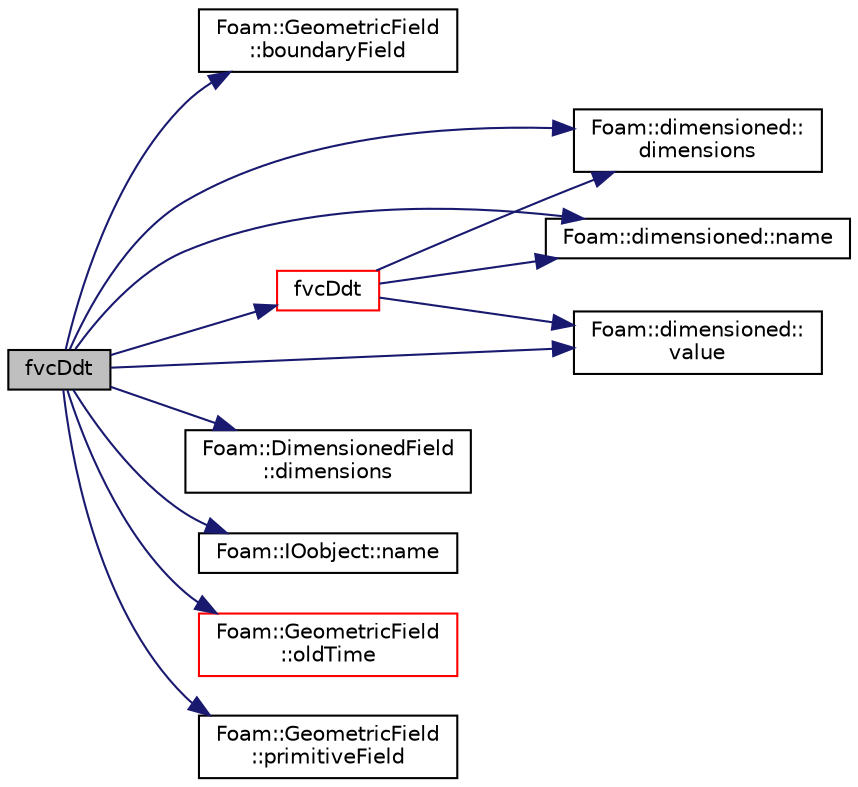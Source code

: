 digraph "fvcDdt"
{
  bgcolor="transparent";
  edge [fontname="Helvetica",fontsize="10",labelfontname="Helvetica",labelfontsize="10"];
  node [fontname="Helvetica",fontsize="10",shape=record];
  rankdir="LR";
  Node1 [label="fvcDdt",height=0.2,width=0.4,color="black", fillcolor="grey75", style="filled", fontcolor="black"];
  Node1 -> Node2 [color="midnightblue",fontsize="10",style="solid",fontname="Helvetica"];
  Node2 [label="Foam::GeometricField\l::boundaryField",height=0.2,width=0.4,color="black",URL="$a00930.html#a6987ef31fb532d0fc43c84eca14fe558",tooltip="Return const-reference to the boundary field. "];
  Node1 -> Node3 [color="midnightblue",fontsize="10",style="solid",fontname="Helvetica"];
  Node3 [label="Foam::dimensioned::\ldimensions",height=0.2,width=0.4,color="black",URL="$a00534.html#a6098093e7de06370342a85cfae8b31f5",tooltip="Return const reference to dimensions. "];
  Node1 -> Node4 [color="midnightblue",fontsize="10",style="solid",fontname="Helvetica"];
  Node4 [label="Foam::DimensionedField\l::dimensions",height=0.2,width=0.4,color="black",URL="$a00535.html#a6098093e7de06370342a85cfae8b31f5",tooltip="Return dimensions. "];
  Node1 -> Node5 [color="midnightblue",fontsize="10",style="solid",fontname="Helvetica"];
  Node5 [label="fvcDdt",height=0.2,width=0.4,color="red",URL="$a00090.html#a2b9a1541ce06c457e16e2cb676f67e46"];
  Node5 -> Node3 [color="midnightblue",fontsize="10",style="solid",fontname="Helvetica"];
  Node5 -> Node6 [color="midnightblue",fontsize="10",style="solid",fontname="Helvetica"];
  Node6 [label="Foam::dimensioned::name",height=0.2,width=0.4,color="black",URL="$a00534.html#a6d60057c26042eaf7fa1b3b6fb07b582",tooltip="Return const reference to name. "];
  Node5 -> Node7 [color="midnightblue",fontsize="10",style="solid",fontname="Helvetica"];
  Node7 [label="Foam::dimensioned::\lvalue",height=0.2,width=0.4,color="black",URL="$a00534.html#a080d3824651cfcf52f72acceec615aaa",tooltip="Return const reference to value. "];
  Node1 -> Node6 [color="midnightblue",fontsize="10",style="solid",fontname="Helvetica"];
  Node1 -> Node8 [color="midnightblue",fontsize="10",style="solid",fontname="Helvetica"];
  Node8 [label="Foam::IOobject::name",height=0.2,width=0.4,color="black",URL="$a01195.html#a75b72488d2e82151b025744974919d5d",tooltip="Return name. "];
  Node1 -> Node9 [color="midnightblue",fontsize="10",style="solid",fontname="Helvetica"];
  Node9 [label="Foam::GeometricField\l::oldTime",height=0.2,width=0.4,color="red",URL="$a00930.html#a590e4782d38c7bab9fc7d231aa6b5f3f",tooltip="Return old time field. "];
  Node1 -> Node10 [color="midnightblue",fontsize="10",style="solid",fontname="Helvetica"];
  Node10 [label="Foam::GeometricField\l::primitiveField",height=0.2,width=0.4,color="black",URL="$a00930.html#ab5d7029d12b148265a0573939f56756a",tooltip="Return a const-reference to the internal field. "];
  Node1 -> Node7 [color="midnightblue",fontsize="10",style="solid",fontname="Helvetica"];
}
